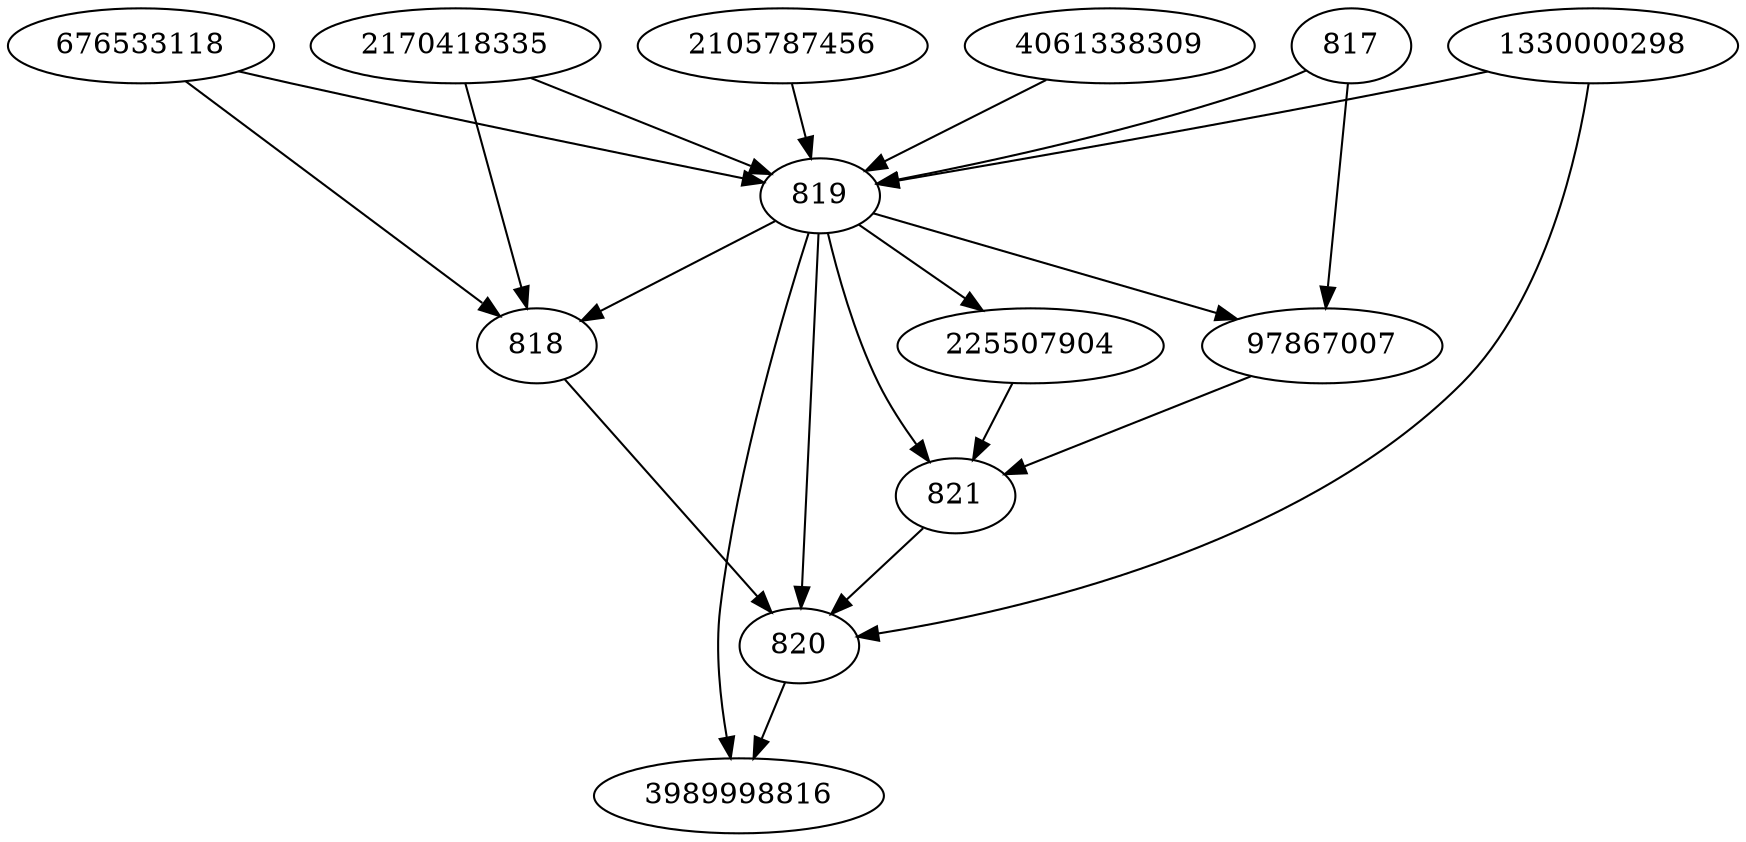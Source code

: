 strict digraph  {
2105787456;
225507904;
3989998816;
2170418335;
4061338309;
1330000298;
817;
818;
819;
820;
821;
676533118;
97867007;
2105787456 -> 819;
225507904 -> 821;
2170418335 -> 818;
2170418335 -> 819;
4061338309 -> 819;
1330000298 -> 819;
1330000298 -> 820;
817 -> 819;
817 -> 97867007;
818 -> 820;
819 -> 97867007;
819 -> 820;
819 -> 818;
819 -> 225507904;
819 -> 821;
819 -> 3989998816;
820 -> 3989998816;
821 -> 820;
676533118 -> 818;
676533118 -> 819;
97867007 -> 821;
}
